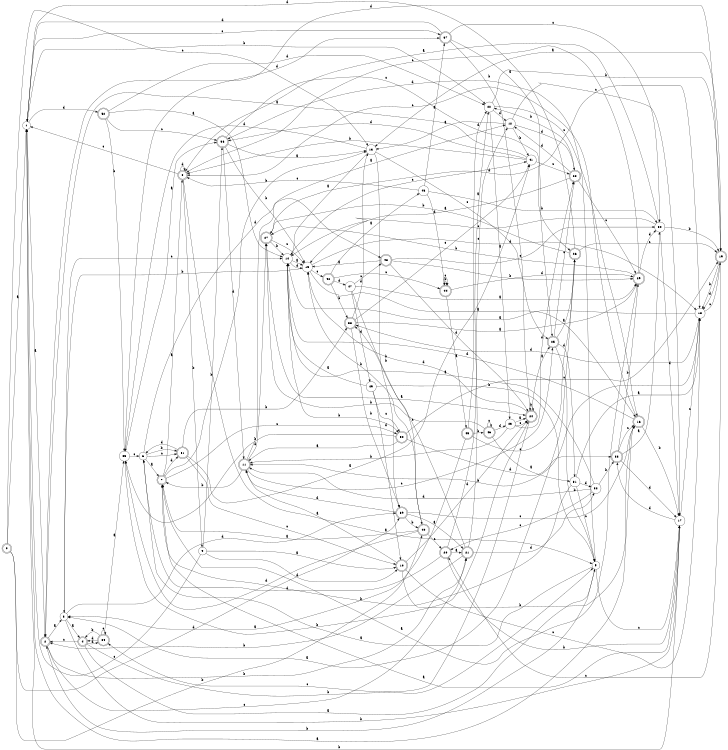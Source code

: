 digraph n43_8 {
__start0 [label="" shape="none"];

rankdir=LR;
size="8,5";

s0 [style="rounded,filled", color="black", fillcolor="white" shape="doublecircle", label="0"];
s1 [style="filled", color="black", fillcolor="white" shape="circle", label="1"];
s2 [style="rounded,filled", color="black", fillcolor="white" shape="doublecircle", label="2"];
s3 [style="filled", color="black", fillcolor="white" shape="circle", label="3"];
s4 [style="rounded,filled", color="black", fillcolor="white" shape="doublecircle", label="4"];
s5 [style="filled", color="black", fillcolor="white" shape="circle", label="5"];
s6 [style="filled", color="black", fillcolor="white" shape="circle", label="6"];
s7 [style="rounded,filled", color="black", fillcolor="white" shape="doublecircle", label="7"];
s8 [style="rounded,filled", color="black", fillcolor="white" shape="doublecircle", label="8"];
s9 [style="filled", color="black", fillcolor="white" shape="circle", label="9"];
s10 [style="rounded,filled", color="black", fillcolor="white" shape="doublecircle", label="10"];
s11 [style="rounded,filled", color="black", fillcolor="white" shape="doublecircle", label="11"];
s12 [style="filled", color="black", fillcolor="white" shape="circle", label="12"];
s13 [style="filled", color="black", fillcolor="white" shape="circle", label="13"];
s14 [style="filled", color="black", fillcolor="white" shape="circle", label="14"];
s15 [style="filled", color="black", fillcolor="white" shape="circle", label="15"];
s16 [style="rounded,filled", color="black", fillcolor="white" shape="doublecircle", label="16"];
s17 [style="filled", color="black", fillcolor="white" shape="circle", label="17"];
s18 [style="filled", color="black", fillcolor="white" shape="circle", label="18"];
s19 [style="rounded,filled", color="black", fillcolor="white" shape="doublecircle", label="19"];
s20 [style="rounded,filled", color="black", fillcolor="white" shape="doublecircle", label="20"];
s21 [style="rounded,filled", color="black", fillcolor="white" shape="doublecircle", label="21"];
s22 [style="filled", color="black", fillcolor="white" shape="circle", label="22"];
s23 [style="filled", color="black", fillcolor="white" shape="circle", label="23"];
s24 [style="rounded,filled", color="black", fillcolor="white" shape="doublecircle", label="24"];
s25 [style="rounded,filled", color="black", fillcolor="white" shape="doublecircle", label="25"];
s26 [style="rounded,filled", color="black", fillcolor="white" shape="doublecircle", label="26"];
s27 [style="rounded,filled", color="black", fillcolor="white" shape="doublecircle", label="27"];
s28 [style="rounded,filled", color="black", fillcolor="white" shape="doublecircle", label="28"];
s29 [style="rounded,filled", color="black", fillcolor="white" shape="doublecircle", label="29"];
s30 [style="filled", color="black", fillcolor="white" shape="circle", label="30"];
s31 [style="filled", color="black", fillcolor="white" shape="circle", label="31"];
s32 [style="filled", color="black", fillcolor="white" shape="circle", label="32"];
s33 [style="rounded,filled", color="black", fillcolor="white" shape="doublecircle", label="33"];
s34 [style="rounded,filled", color="black", fillcolor="white" shape="doublecircle", label="34"];
s35 [style="filled", color="black", fillcolor="white" shape="circle", label="35"];
s36 [style="rounded,filled", color="black", fillcolor="white" shape="doublecircle", label="36"];
s37 [style="rounded,filled", color="black", fillcolor="white" shape="doublecircle", label="37"];
s38 [style="rounded,filled", color="black", fillcolor="white" shape="doublecircle", label="38"];
s39 [style="rounded,filled", color="black", fillcolor="white" shape="doublecircle", label="39"];
s40 [style="rounded,filled", color="black", fillcolor="white" shape="doublecircle", label="40"];
s41 [style="filled", color="black", fillcolor="white" shape="circle", label="41"];
s42 [style="rounded,filled", color="black", fillcolor="white" shape="doublecircle", label="42"];
s43 [style="filled", color="black", fillcolor="white" shape="circle", label="43"];
s44 [style="rounded,filled", color="black", fillcolor="white" shape="doublecircle", label="44"];
s45 [style="rounded,filled", color="black", fillcolor="white" shape="doublecircle", label="45"];
s46 [style="rounded,filled", color="black", fillcolor="white" shape="doublecircle", label="46"];
s47 [style="filled", color="black", fillcolor="white" shape="circle", label="47"];
s48 [style="rounded,filled", color="black", fillcolor="white" shape="doublecircle", label="48"];
s49 [style="filled", color="black", fillcolor="white" shape="circle", label="49"];
s50 [style="rounded,filled", color="black", fillcolor="white" shape="doublecircle", label="50"];
s51 [style="rounded,filled", color="black", fillcolor="white" shape="doublecircle", label="51"];
s52 [style="rounded,filled", color="black", fillcolor="white" shape="doublecircle", label="52"];
s0 -> s1 [label="a"];
s0 -> s40 [label="b"];
s0 -> s13 [label="c"];
s0 -> s39 [label="d"];
s1 -> s2 [label="a"];
s1 -> s22 [label="b"];
s1 -> s37 [label="c"];
s1 -> s52 [label="d"];
s2 -> s3 [label="a"];
s2 -> s21 [label="b"];
s2 -> s21 [label="c"];
s2 -> s19 [label="d"];
s3 -> s4 [label="a"];
s3 -> s17 [label="b"];
s3 -> s14 [label="c"];
s3 -> s39 [label="d"];
s4 -> s5 [label="a"];
s4 -> s5 [label="b"];
s4 -> s2 [label="c"];
s4 -> s34 [label="d"];
s5 -> s6 [label="a"];
s5 -> s2 [label="b"];
s5 -> s17 [label="c"];
s5 -> s36 [label="d"];
s6 -> s7 [label="a"];
s6 -> s51 [label="b"];
s6 -> s51 [label="c"];
s6 -> s48 [label="d"];
s7 -> s8 [label="a"];
s7 -> s13 [label="b"];
s7 -> s50 [label="c"];
s7 -> s51 [label="d"];
s8 -> s5 [label="a"];
s8 -> s9 [label="b"];
s8 -> s1 [label="c"];
s8 -> s8 [label="d"];
s9 -> s10 [label="a"];
s9 -> s36 [label="b"];
s9 -> s1 [label="c"];
s9 -> s10 [label="d"];
s10 -> s11 [label="a"];
s10 -> s16 [label="b"];
s10 -> s18 [label="c"];
s10 -> s24 [label="d"];
s11 -> s12 [label="a"];
s11 -> s7 [label="b"];
s11 -> s25 [label="c"];
s11 -> s27 [label="d"];
s12 -> s13 [label="a"];
s12 -> s41 [label="b"];
s12 -> s17 [label="c"];
s12 -> s28 [label="d"];
s13 -> s14 [label="a"];
s13 -> s39 [label="b"];
s13 -> s25 [label="c"];
s13 -> s35 [label="d"];
s14 -> s15 [label="a"];
s14 -> s50 [label="b"];
s14 -> s41 [label="c"];
s14 -> s15 [label="d"];
s15 -> s16 [label="a"];
s15 -> s3 [label="b"];
s15 -> s42 [label="c"];
s15 -> s18 [label="d"];
s16 -> s1 [label="a"];
s16 -> s17 [label="b"];
s16 -> s8 [label="c"];
s16 -> s14 [label="d"];
s17 -> s7 [label="a"];
s17 -> s1 [label="b"];
s17 -> s18 [label="c"];
s17 -> s33 [label="d"];
s18 -> s14 [label="a"];
s18 -> s11 [label="b"];
s18 -> s19 [label="c"];
s18 -> s38 [label="d"];
s19 -> s13 [label="a"];
s19 -> s18 [label="b"];
s19 -> s20 [label="c"];
s19 -> s18 [label="d"];
s20 -> s21 [label="a"];
s20 -> s17 [label="b"];
s20 -> s12 [label="c"];
s20 -> s6 [label="d"];
s21 -> s22 [label="a"];
s21 -> s2 [label="b"];
s21 -> s38 [label="c"];
s21 -> s32 [label="d"];
s22 -> s23 [label="a"];
s22 -> s19 [label="b"];
s22 -> s16 [label="c"];
s22 -> s12 [label="d"];
s23 -> s24 [label="a"];
s23 -> s11 [label="b"];
s23 -> s24 [label="c"];
s23 -> s28 [label="d"];
s24 -> s25 [label="a"];
s24 -> s24 [label="b"];
s24 -> s34 [label="c"];
s24 -> s15 [label="d"];
s25 -> s26 [label="a"];
s25 -> s5 [label="b"];
s25 -> s28 [label="c"];
s25 -> s31 [label="d"];
s26 -> s3 [label="a"];
s26 -> s27 [label="b"];
s26 -> s19 [label="c"];
s26 -> s1 [label="d"];
s27 -> s24 [label="a"];
s27 -> s14 [label="b"];
s27 -> s15 [label="c"];
s27 -> s18 [label="d"];
s28 -> s15 [label="a"];
s28 -> s22 [label="b"];
s28 -> s29 [label="c"];
s28 -> s12 [label="d"];
s29 -> s7 [label="a"];
s29 -> s27 [label="b"];
s29 -> s8 [label="c"];
s29 -> s30 [label="d"];
s30 -> s8 [label="a"];
s30 -> s19 [label="b"];
s30 -> s14 [label="c"];
s30 -> s17 [label="d"];
s31 -> s18 [label="a"];
s31 -> s7 [label="b"];
s31 -> s5 [label="c"];
s31 -> s32 [label="d"];
s32 -> s14 [label="a"];
s32 -> s33 [label="b"];
s32 -> s20 [label="c"];
s32 -> s11 [label="d"];
s33 -> s30 [label="a"];
s33 -> s29 [label="b"];
s33 -> s16 [label="c"];
s33 -> s17 [label="d"];
s34 -> s35 [label="a"];
s34 -> s4 [label="b"];
s34 -> s34 [label="c"];
s34 -> s4 [label="d"];
s35 -> s36 [label="a"];
s35 -> s24 [label="b"];
s35 -> s6 [label="c"];
s35 -> s37 [label="d"];
s36 -> s13 [label="a"];
s36 -> s15 [label="b"];
s36 -> s25 [label="c"];
s36 -> s11 [label="d"];
s37 -> s26 [label="a"];
s37 -> s24 [label="b"];
s37 -> s30 [label="c"];
s37 -> s1 [label="d"];
s38 -> s29 [label="a"];
s38 -> s39 [label="b"];
s38 -> s41 [label="c"];
s38 -> s13 [label="d"];
s39 -> s21 [label="a"];
s39 -> s40 [label="b"];
s39 -> s16 [label="c"];
s39 -> s11 [label="d"];
s40 -> s7 [label="a"];
s40 -> s15 [label="b"];
s40 -> s20 [label="c"];
s40 -> s35 [label="d"];
s41 -> s2 [label="a"];
s41 -> s8 [label="b"];
s41 -> s28 [label="c"];
s41 -> s36 [label="d"];
s42 -> s43 [label="a"];
s42 -> s38 [label="b"];
s42 -> s44 [label="c"];
s42 -> s47 [label="d"];
s43 -> s37 [label="a"];
s43 -> s30 [label="b"];
s43 -> s8 [label="c"];
s43 -> s44 [label="d"];
s44 -> s45 [label="a"];
s44 -> s44 [label="b"];
s44 -> s44 [label="c"];
s44 -> s29 [label="d"];
s45 -> s3 [label="a"];
s45 -> s46 [label="b"];
s45 -> s26 [label="c"];
s45 -> s22 [label="d"];
s46 -> s31 [label="a"];
s46 -> s27 [label="b"];
s46 -> s46 [label="c"];
s46 -> s23 [label="d"];
s47 -> s29 [label="a"];
s47 -> s40 [label="b"];
s47 -> s48 [label="c"];
s47 -> s49 [label="d"];
s48 -> s15 [label="a"];
s48 -> s29 [label="b"];
s48 -> s30 [label="c"];
s48 -> s24 [label="d"];
s49 -> s14 [label="a"];
s49 -> s5 [label="b"];
s49 -> s50 [label="c"];
s49 -> s10 [label="d"];
s50 -> s11 [label="a"];
s50 -> s35 [label="b"];
s50 -> s19 [label="c"];
s50 -> s33 [label="d"];
s51 -> s41 [label="a"];
s51 -> s38 [label="b"];
s51 -> s10 [label="c"];
s51 -> s6 [label="d"];
s52 -> s14 [label="a"];
s52 -> s35 [label="b"];
s52 -> s36 [label="c"];
s52 -> s22 [label="d"];

}